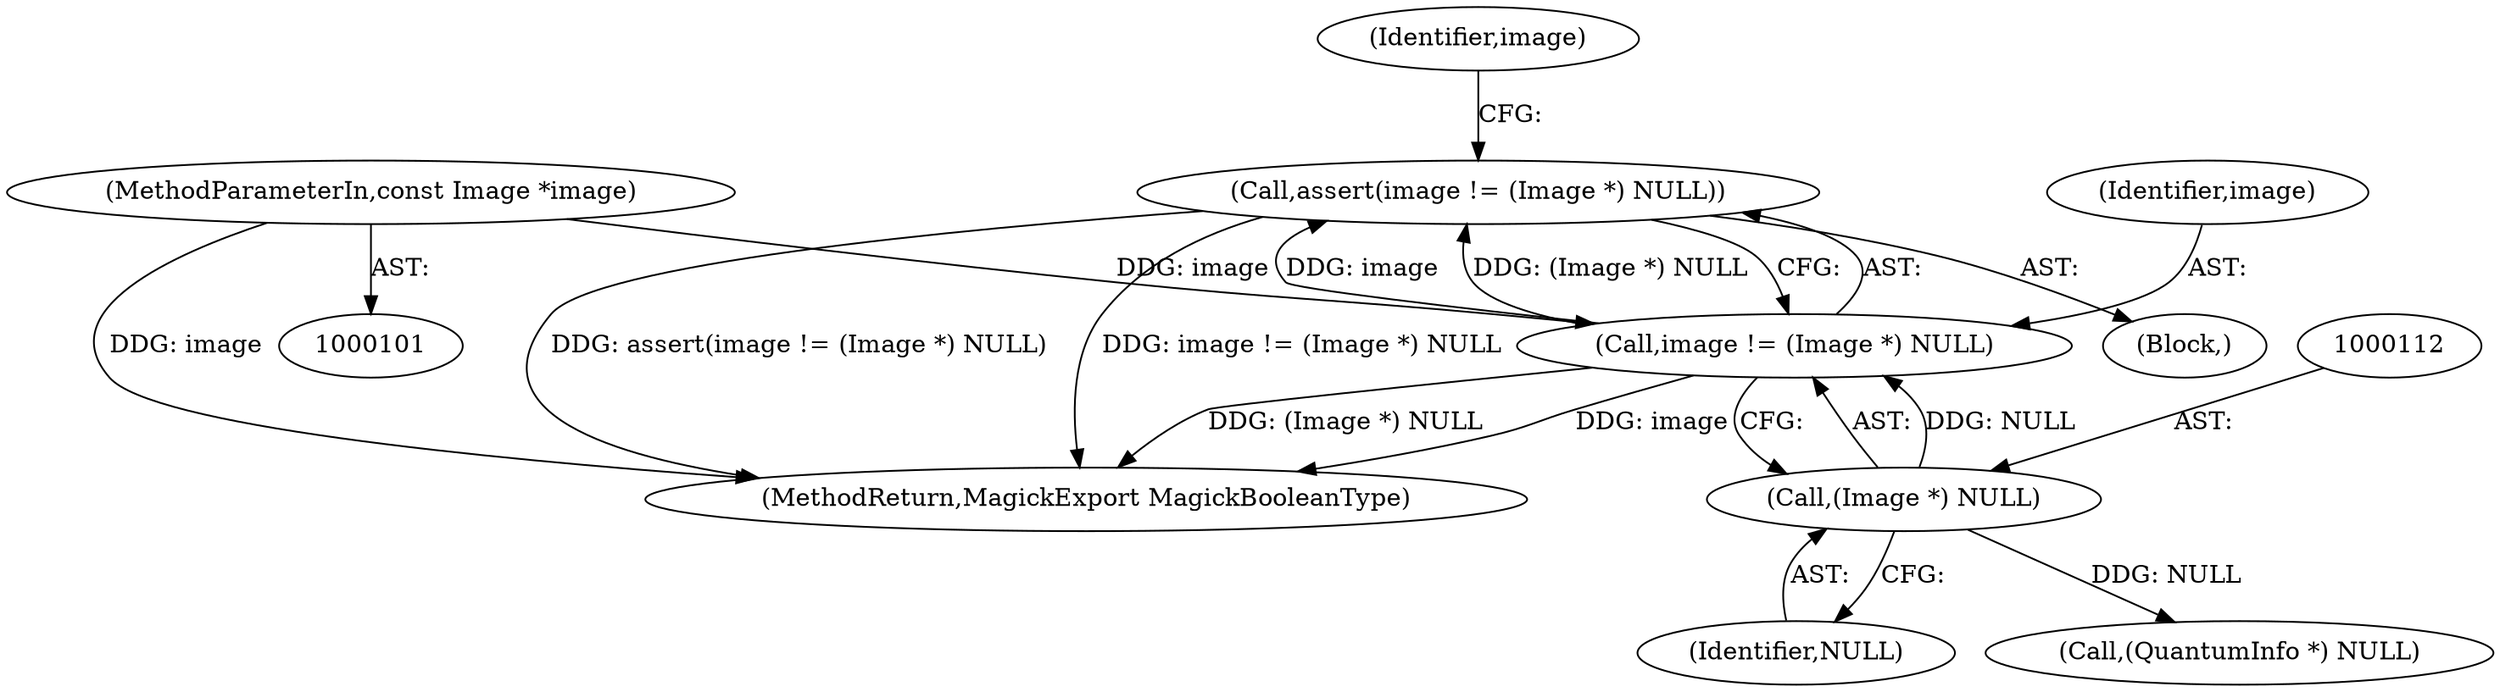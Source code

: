 digraph "0_ImageMagick_b5ed738f8060266bf4ae521f7e3ed145aa4498a3@API" {
"1000108" [label="(Call,assert(image != (Image *) NULL))"];
"1000109" [label="(Call,image != (Image *) NULL)"];
"1000102" [label="(MethodParameterIn,const Image *image)"];
"1000111" [label="(Call,(Image *) NULL)"];
"1000240" [label="(MethodReturn,MagickExport MagickBooleanType)"];
"1000105" [label="(Block,)"];
"1000113" [label="(Identifier,NULL)"];
"1000138" [label="(Call,(QuantumInfo *) NULL)"];
"1000108" [label="(Call,assert(image != (Image *) NULL))"];
"1000110" [label="(Identifier,image)"];
"1000102" [label="(MethodParameterIn,const Image *image)"];
"1000117" [label="(Identifier,image)"];
"1000111" [label="(Call,(Image *) NULL)"];
"1000109" [label="(Call,image != (Image *) NULL)"];
"1000108" -> "1000105"  [label="AST: "];
"1000108" -> "1000109"  [label="CFG: "];
"1000109" -> "1000108"  [label="AST: "];
"1000117" -> "1000108"  [label="CFG: "];
"1000108" -> "1000240"  [label="DDG: assert(image != (Image *) NULL)"];
"1000108" -> "1000240"  [label="DDG: image != (Image *) NULL"];
"1000109" -> "1000108"  [label="DDG: image"];
"1000109" -> "1000108"  [label="DDG: (Image *) NULL"];
"1000109" -> "1000111"  [label="CFG: "];
"1000110" -> "1000109"  [label="AST: "];
"1000111" -> "1000109"  [label="AST: "];
"1000109" -> "1000240"  [label="DDG: image"];
"1000109" -> "1000240"  [label="DDG: (Image *) NULL"];
"1000102" -> "1000109"  [label="DDG: image"];
"1000111" -> "1000109"  [label="DDG: NULL"];
"1000102" -> "1000101"  [label="AST: "];
"1000102" -> "1000240"  [label="DDG: image"];
"1000111" -> "1000113"  [label="CFG: "];
"1000112" -> "1000111"  [label="AST: "];
"1000113" -> "1000111"  [label="AST: "];
"1000111" -> "1000138"  [label="DDG: NULL"];
}
